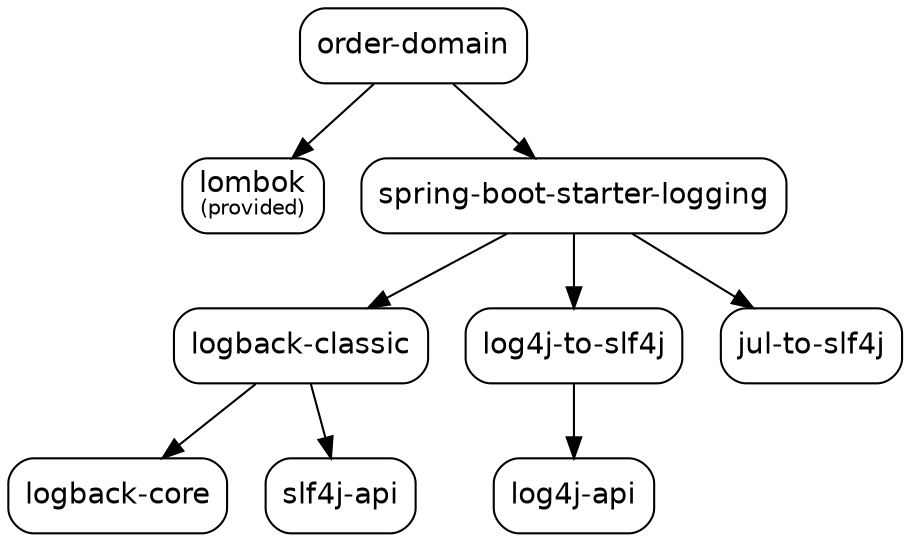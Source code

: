 digraph "order-domain" {
  node [shape="box",style="rounded",fontname="Helvetica",fontsize="14"]
  edge [fontsize="10",fontname="Helvetica"]

  // Node Definitions:
  "com.food.ordering.system:order-domain:pom"[label=<order-domain>]
  "org.projectlombok:lombok:jar"[label=<lombok<font point-size="10"><br/>(provided)</font>>]
  "ch.qos.logback:logback-classic:jar"[label=<logback-classic>]
  "ch.qos.logback:logback-core:jar"[label=<logback-core>]
  "org.slf4j:slf4j-api:jar"[label=<slf4j-api>]
  "org.springframework.boot:spring-boot-starter-logging:jar"[label=<spring-boot-starter-logging>]
  "org.apache.logging.log4j:log4j-to-slf4j:jar"[label=<log4j-to-slf4j>]
  "org.apache.logging.log4j:log4j-api:jar"[label=<log4j-api>]
  "org.slf4j:jul-to-slf4j:jar"[label=<jul-to-slf4j>]

  // Edge Definitions:
  "com.food.ordering.system:order-domain:pom" -> "org.projectlombok:lombok:jar"
  "ch.qos.logback:logback-classic:jar" -> "ch.qos.logback:logback-core:jar"
  "ch.qos.logback:logback-classic:jar" -> "org.slf4j:slf4j-api:jar"
  "org.springframework.boot:spring-boot-starter-logging:jar" -> "ch.qos.logback:logback-classic:jar"
  "org.apache.logging.log4j:log4j-to-slf4j:jar" -> "org.apache.logging.log4j:log4j-api:jar"
  "org.springframework.boot:spring-boot-starter-logging:jar" -> "org.apache.logging.log4j:log4j-to-slf4j:jar"
  "org.springframework.boot:spring-boot-starter-logging:jar" -> "org.slf4j:jul-to-slf4j:jar"
  "com.food.ordering.system:order-domain:pom" -> "org.springframework.boot:spring-boot-starter-logging:jar"
}